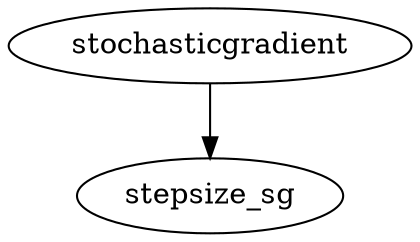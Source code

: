 /* Created by mdot for Matlab */
digraph m2html {
  stochasticgradient -> stepsize_sg;

  stepsize_sg [URL="stepsize_sg.html"];
  stochasticgradient [URL="stochasticgradient.html"];
}